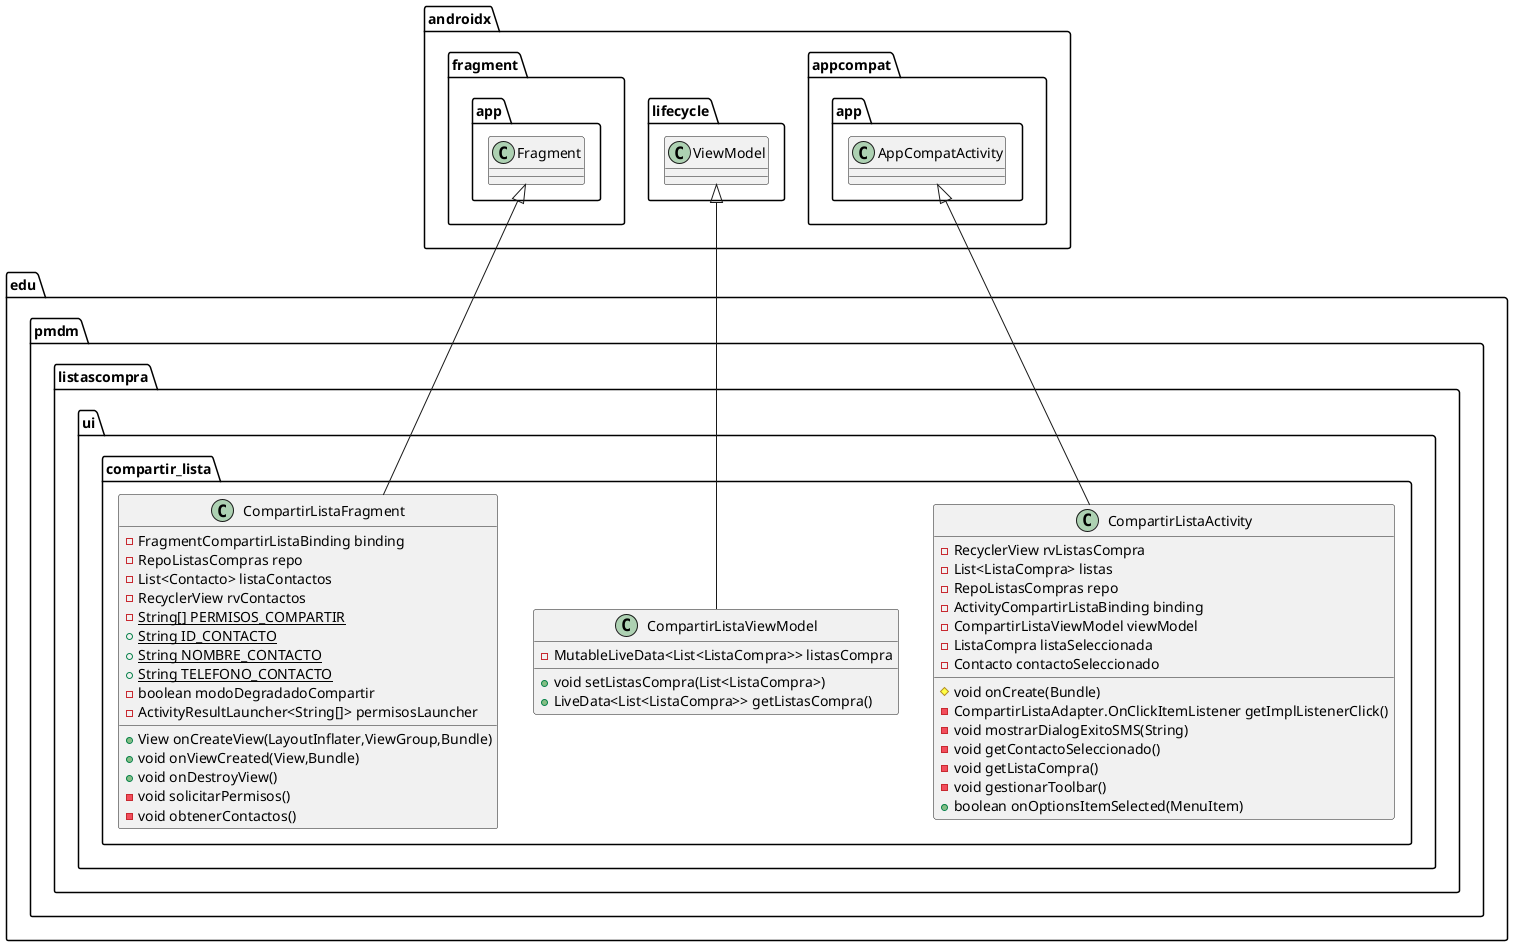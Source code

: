 @startuml
class edu.pmdm.listascompra.ui.compartir_lista.CompartirListaActivity {
- RecyclerView rvListasCompra
- List<ListaCompra> listas
- RepoListasCompras repo
- ActivityCompartirListaBinding binding
- CompartirListaViewModel viewModel
- ListaCompra listaSeleccionada
- Contacto contactoSeleccionado
# void onCreate(Bundle)
- CompartirListaAdapter.OnClickItemListener getImplListenerClick()
- void mostrarDialogExitoSMS(String)
- void getContactoSeleccionado()
- void getListaCompra()
- void gestionarToolbar()
+ boolean onOptionsItemSelected(MenuItem)
}


class edu.pmdm.listascompra.ui.compartir_lista.CompartirListaViewModel {
- MutableLiveData<List<ListaCompra>> listasCompra
+ void setListasCompra(List<ListaCompra>)
+ LiveData<List<ListaCompra>> getListasCompra()
}


class edu.pmdm.listascompra.ui.compartir_lista.CompartirListaFragment {
- FragmentCompartirListaBinding binding
- RepoListasCompras repo
- List<Contacto> listaContactos
- RecyclerView rvContactos
- {static} String[] PERMISOS_COMPARTIR
+ {static} String ID_CONTACTO
+ {static} String NOMBRE_CONTACTO
+ {static} String TELEFONO_CONTACTO
- boolean modoDegradadoCompartir
- ActivityResultLauncher<String[]> permisosLauncher
+ View onCreateView(LayoutInflater,ViewGroup,Bundle)
+ void onViewCreated(View,Bundle)
+ void onDestroyView()
- void solicitarPermisos()
- void obtenerContactos()
}




androidx.appcompat.app.AppCompatActivity <|-- edu.pmdm.listascompra.ui.compartir_lista.CompartirListaActivity
androidx.lifecycle.ViewModel <|-- edu.pmdm.listascompra.ui.compartir_lista.CompartirListaViewModel
androidx.fragment.app.Fragment <|-- edu.pmdm.listascompra.ui.compartir_lista.CompartirListaFragment
@enduml
